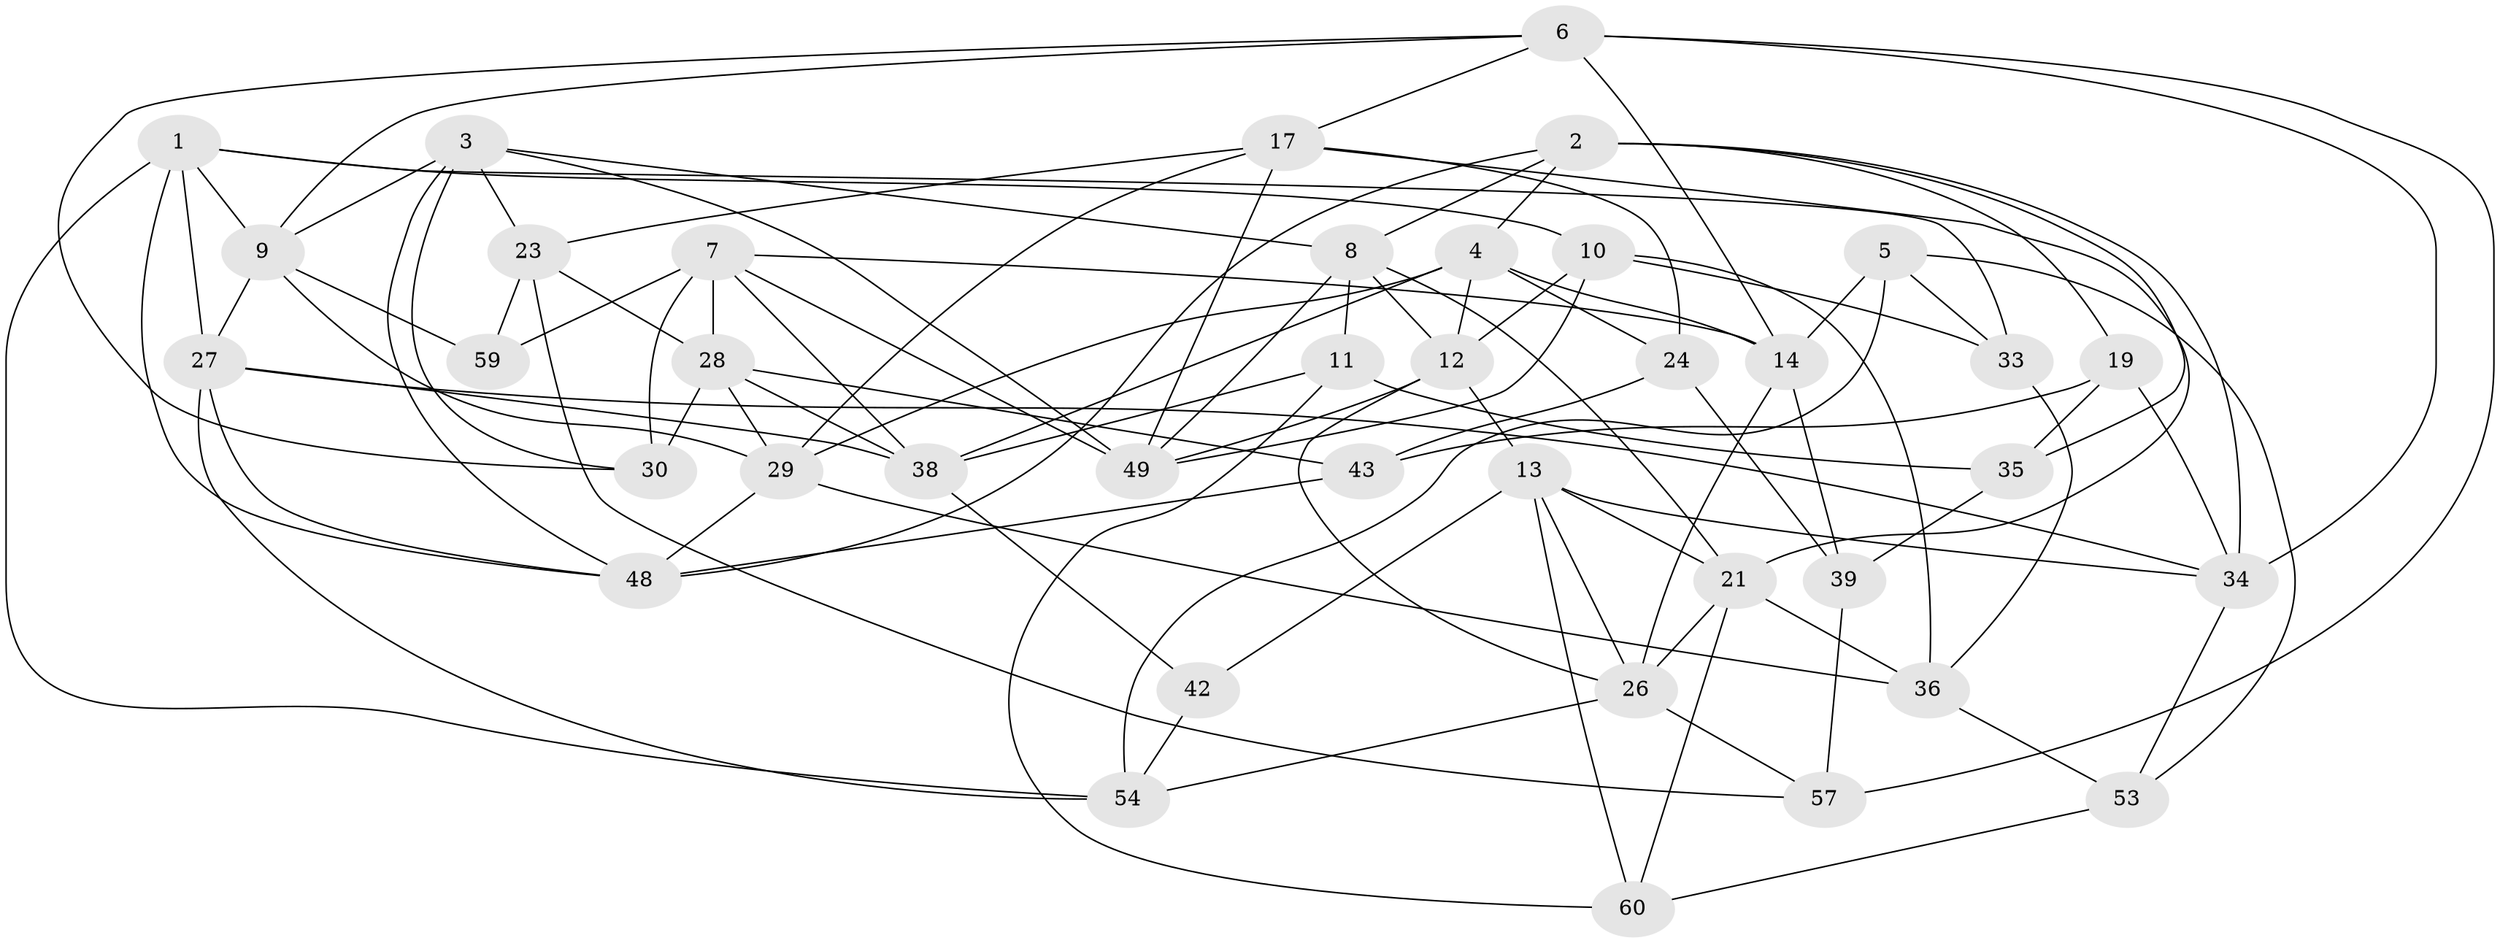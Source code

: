 // original degree distribution, {4: 1.0}
// Generated by graph-tools (version 1.1) at 2025/42/03/06/25 10:42:25]
// undirected, 39 vertices, 100 edges
graph export_dot {
graph [start="1"]
  node [color=gray90,style=filled];
  1 [super="+45"];
  2 [super="+31"];
  3 [super="+32"];
  4 [super="+16"];
  5;
  6 [super="+63"];
  7 [super="+22"];
  8 [super="+55"];
  9 [super="+44"];
  10 [super="+37"];
  11;
  12 [super="+20"];
  13 [super="+50"];
  14 [super="+15"];
  17 [super="+18"];
  19;
  21 [super="+64"];
  23 [super="+25"];
  24;
  26 [super="+62"];
  27 [super="+46"];
  28 [super="+40"];
  29 [super="+47"];
  30;
  33;
  34 [super="+56"];
  35;
  36 [super="+41"];
  38 [super="+58"];
  39;
  42;
  43;
  48 [super="+52"];
  49 [super="+51"];
  53;
  54 [super="+61"];
  57;
  59;
  60;
  1 -- 9;
  1 -- 48;
  1 -- 33;
  1 -- 27;
  1 -- 10;
  1 -- 54;
  2 -- 48;
  2 -- 4;
  2 -- 34;
  2 -- 8;
  2 -- 35;
  2 -- 19;
  3 -- 8;
  3 -- 30;
  3 -- 9;
  3 -- 49;
  3 -- 23;
  3 -- 48;
  4 -- 24;
  4 -- 38;
  4 -- 29;
  4 -- 12;
  4 -- 14;
  5 -- 14;
  5 -- 33;
  5 -- 54;
  5 -- 53;
  6 -- 34;
  6 -- 57;
  6 -- 17;
  6 -- 9;
  6 -- 30;
  6 -- 14;
  7 -- 28;
  7 -- 49;
  7 -- 59;
  7 -- 30;
  7 -- 38;
  7 -- 14;
  8 -- 21;
  8 -- 49;
  8 -- 11;
  8 -- 12;
  9 -- 27;
  9 -- 59;
  9 -- 29;
  10 -- 36 [weight=2];
  10 -- 12;
  10 -- 33;
  10 -- 49;
  11 -- 35;
  11 -- 60;
  11 -- 38;
  12 -- 13;
  12 -- 26;
  12 -- 49;
  13 -- 60;
  13 -- 34;
  13 -- 42;
  13 -- 26;
  13 -- 21;
  14 -- 26;
  14 -- 39;
  17 -- 23;
  17 -- 49;
  17 -- 24;
  17 -- 21;
  17 -- 29;
  19 -- 35;
  19 -- 34;
  19 -- 43;
  21 -- 36;
  21 -- 26;
  21 -- 60;
  23 -- 57;
  23 -- 59 [weight=2];
  23 -- 28;
  24 -- 43;
  24 -- 39;
  26 -- 57;
  26 -- 54;
  27 -- 38;
  27 -- 48;
  27 -- 34;
  27 -- 54;
  28 -- 30;
  28 -- 43;
  28 -- 29;
  28 -- 38;
  29 -- 36;
  29 -- 48;
  33 -- 36;
  34 -- 53;
  35 -- 39;
  36 -- 53;
  38 -- 42;
  39 -- 57;
  42 -- 54 [weight=2];
  43 -- 48;
  53 -- 60;
}
